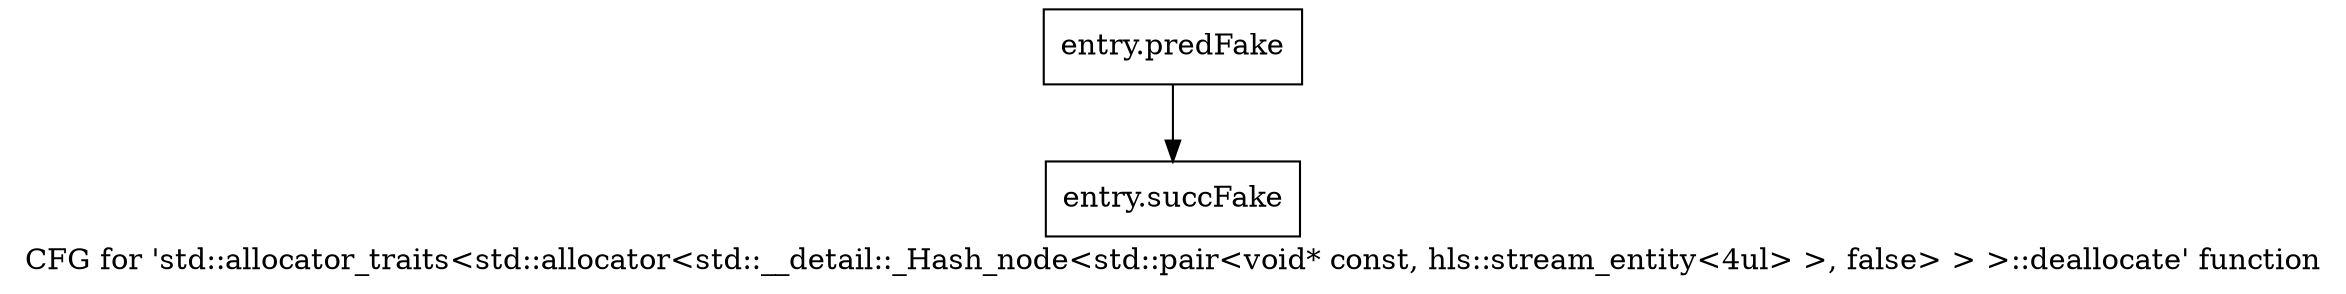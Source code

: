 digraph "CFG for 'std::allocator_traits\<std::allocator\<std::__detail::_Hash_node\<std::pair\<void* const, hls::stream_entity\<4ul\> \>, false\> \> \>::deallocate' function" {
	label="CFG for 'std::allocator_traits\<std::allocator\<std::__detail::_Hash_node\<std::pair\<void* const, hls::stream_entity\<4ul\> \>, false\> \> \>::deallocate' function";

	Node0x45e0620 [shape=record,filename="",linenumber="",label="{entry.predFake}"];
	Node0x45e0620 -> Node0x47a4690[ callList="" memoryops="" filename="/tools/Xilinx/Vitis_HLS/2023.1/tps/lnx64/gcc-8.3.0/lib/gcc/x86_64-pc-linux-gnu/8.3.0/../../../../include/c++/8.3.0/bits/alloc_traits.h" execusionnum="0"];
	Node0x47a4690 [shape=record,filename="/tools/Xilinx/Vitis_HLS/2023.1/tps/lnx64/gcc-8.3.0/lib/gcc/x86_64-pc-linux-gnu/8.3.0/../../../../include/c++/8.3.0/bits/alloc_traits.h",linenumber="462",label="{entry.succFake}"];
}
